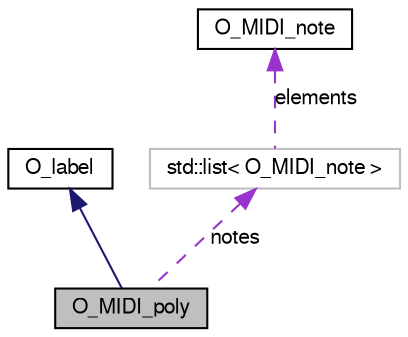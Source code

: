 digraph G
{
  bgcolor="transparent";
  edge [fontname="FreeSans",fontsize="10",labelfontname="FreeSans",labelfontsize="10"];
  node [fontname="FreeSans",fontsize="10",shape=record];
  Node1 [label="O_MIDI_poly",height=0.2,width=0.4,color="black", fillcolor="grey75", style="filled" fontcolor="black"];
  Node2 -> Node1 [dir=back,color="midnightblue",fontsize="10",style="solid",fontname="FreeSans"];
  Node2 [label="O_label",height=0.2,width=0.4,color="black",URL="$class_o__label.html",tooltip="Generic state of a data sequence."];
  Node3 -> Node1 [dir=back,color="darkorchid3",fontsize="10",style="dashed",label="notes",fontname="FreeSans"];
  Node3 [label="std::list\< O_MIDI_note \>",height=0.2,width=0.4,color="grey75"];
  Node4 -> Node3 [dir=back,color="darkorchid3",fontsize="10",style="dashed",label="elements",fontname="FreeSans"];
  Node4 [label="O_MIDI_note",height=0.2,width=0.4,color="black",URL="$class_o___m_i_d_i__note.html",tooltip="MIDI note for polyphonic MIDI."];
}
